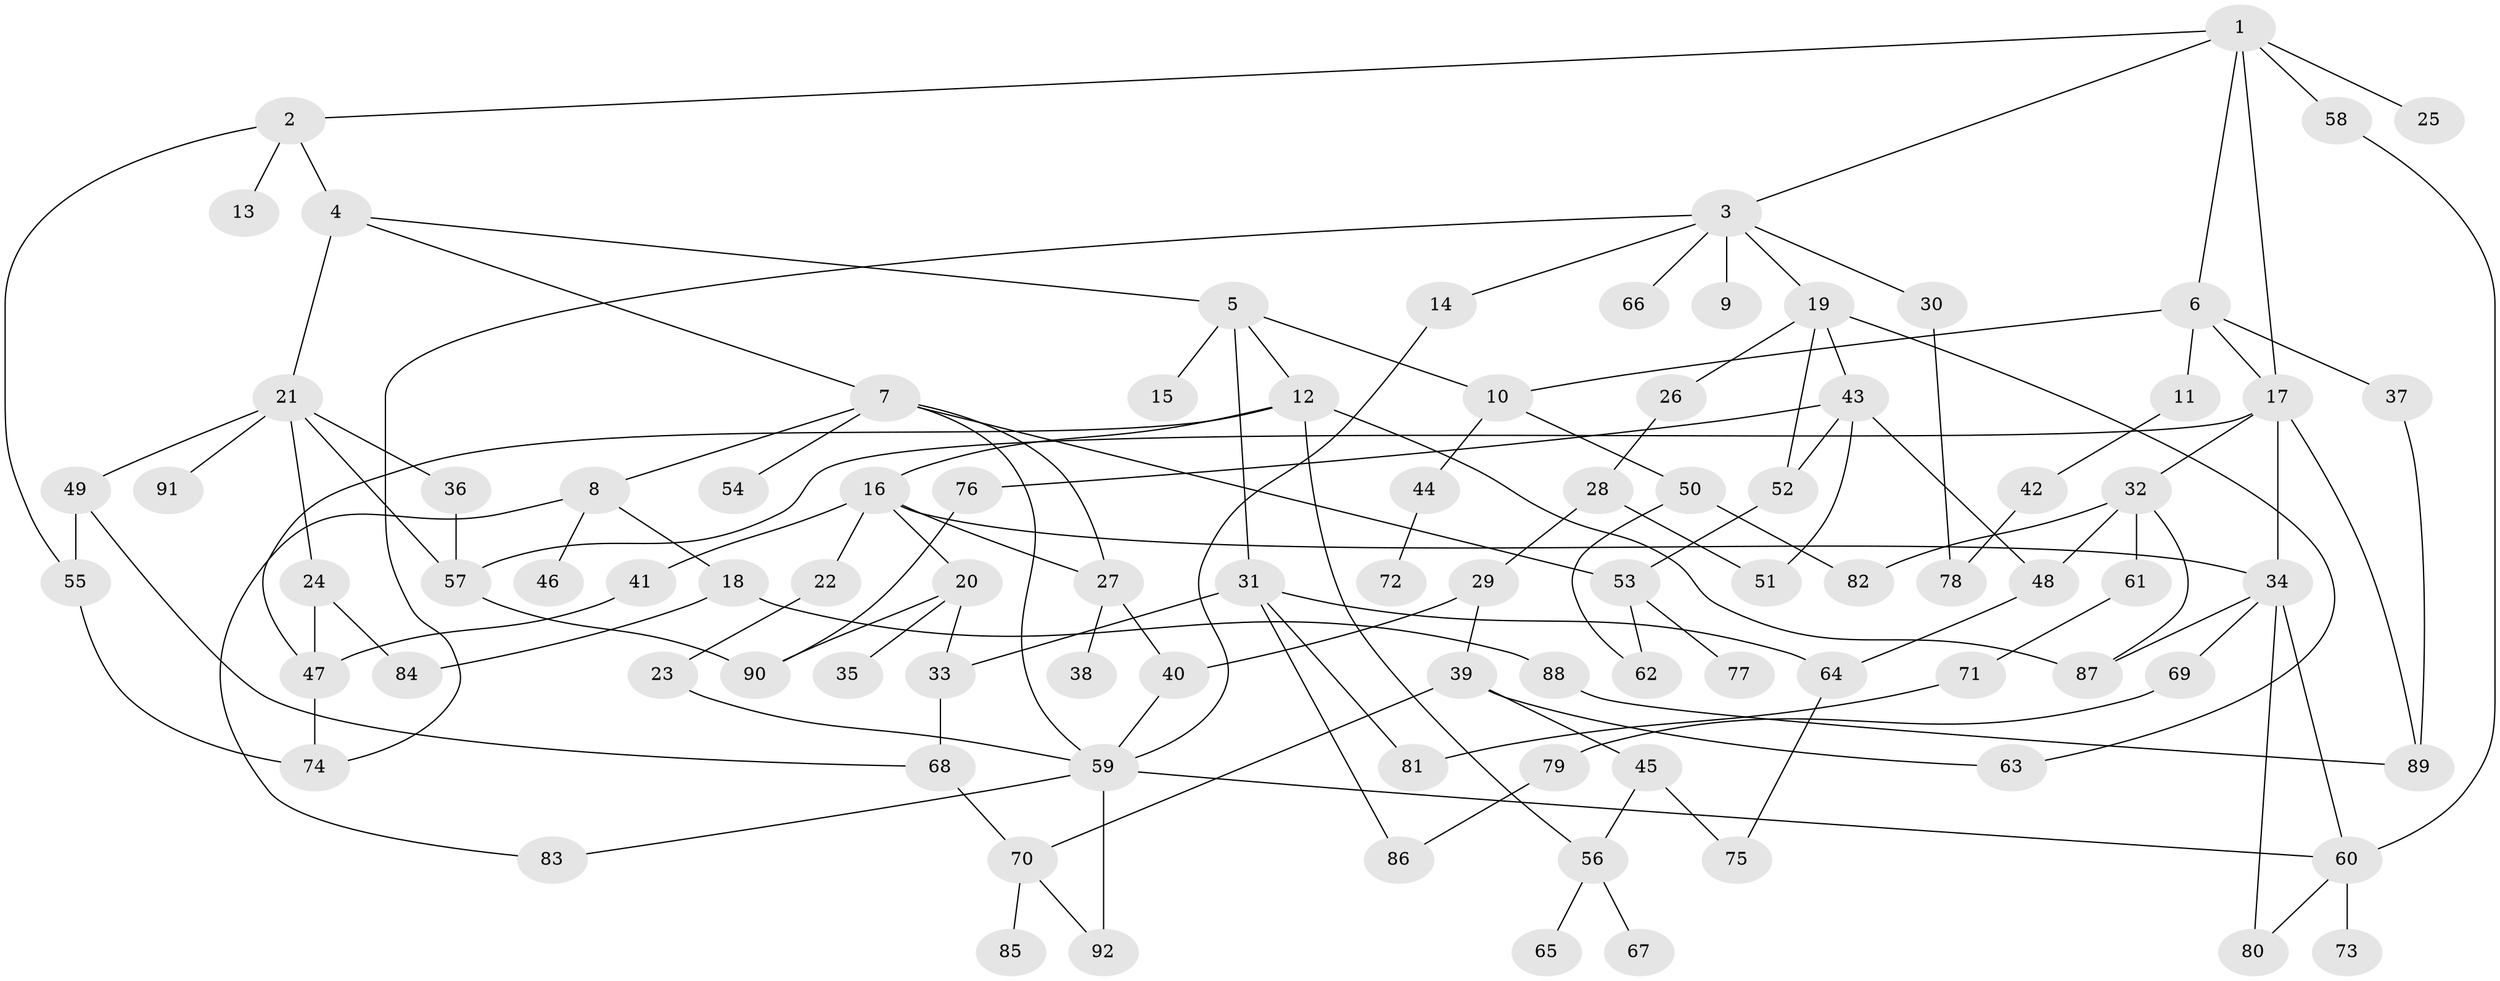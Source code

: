 // coarse degree distribution, {7: 0.07272727272727272, 4: 0.18181818181818182, 5: 0.10909090909090909, 9: 0.01818181818181818, 2: 0.23636363636363636, 1: 0.2, 6: 0.07272727272727272, 3: 0.10909090909090909}
// Generated by graph-tools (version 1.1) at 2025/17/03/04/25 18:17:10]
// undirected, 92 vertices, 134 edges
graph export_dot {
graph [start="1"]
  node [color=gray90,style=filled];
  1;
  2;
  3;
  4;
  5;
  6;
  7;
  8;
  9;
  10;
  11;
  12;
  13;
  14;
  15;
  16;
  17;
  18;
  19;
  20;
  21;
  22;
  23;
  24;
  25;
  26;
  27;
  28;
  29;
  30;
  31;
  32;
  33;
  34;
  35;
  36;
  37;
  38;
  39;
  40;
  41;
  42;
  43;
  44;
  45;
  46;
  47;
  48;
  49;
  50;
  51;
  52;
  53;
  54;
  55;
  56;
  57;
  58;
  59;
  60;
  61;
  62;
  63;
  64;
  65;
  66;
  67;
  68;
  69;
  70;
  71;
  72;
  73;
  74;
  75;
  76;
  77;
  78;
  79;
  80;
  81;
  82;
  83;
  84;
  85;
  86;
  87;
  88;
  89;
  90;
  91;
  92;
  1 -- 2;
  1 -- 3;
  1 -- 6;
  1 -- 17;
  1 -- 25;
  1 -- 58;
  2 -- 4;
  2 -- 13;
  2 -- 55;
  3 -- 9;
  3 -- 14;
  3 -- 19;
  3 -- 30;
  3 -- 66;
  3 -- 74;
  4 -- 5;
  4 -- 7;
  4 -- 21;
  5 -- 10;
  5 -- 12;
  5 -- 15;
  5 -- 31;
  6 -- 11;
  6 -- 37;
  6 -- 17;
  6 -- 10;
  7 -- 8;
  7 -- 27;
  7 -- 53;
  7 -- 54;
  7 -- 59;
  8 -- 18;
  8 -- 46;
  8 -- 83;
  10 -- 44;
  10 -- 50;
  11 -- 42;
  12 -- 16;
  12 -- 47;
  12 -- 56;
  12 -- 87;
  14 -- 59;
  16 -- 20;
  16 -- 22;
  16 -- 34;
  16 -- 41;
  16 -- 27;
  17 -- 32;
  17 -- 57;
  17 -- 89;
  17 -- 34;
  18 -- 84;
  18 -- 88;
  19 -- 26;
  19 -- 43;
  19 -- 52;
  19 -- 63;
  20 -- 33;
  20 -- 35;
  20 -- 90;
  21 -- 24;
  21 -- 36;
  21 -- 49;
  21 -- 91;
  21 -- 57;
  22 -- 23;
  23 -- 59;
  24 -- 47;
  24 -- 84;
  26 -- 28;
  27 -- 38;
  27 -- 40;
  28 -- 29;
  28 -- 51;
  29 -- 39;
  29 -- 40;
  30 -- 78;
  31 -- 81;
  31 -- 64;
  31 -- 33;
  31 -- 86;
  32 -- 48;
  32 -- 61;
  32 -- 82;
  32 -- 87;
  33 -- 68;
  34 -- 69;
  34 -- 80;
  34 -- 60;
  34 -- 87;
  36 -- 57;
  37 -- 89;
  39 -- 45;
  39 -- 63;
  39 -- 70;
  40 -- 59;
  41 -- 47;
  42 -- 78;
  43 -- 51;
  43 -- 76;
  43 -- 48;
  43 -- 52;
  44 -- 72;
  45 -- 56;
  45 -- 75;
  47 -- 74;
  48 -- 64;
  49 -- 55;
  49 -- 68;
  50 -- 82;
  50 -- 62;
  52 -- 53;
  53 -- 62;
  53 -- 77;
  55 -- 74;
  56 -- 65;
  56 -- 67;
  57 -- 90;
  58 -- 60;
  59 -- 60;
  59 -- 92;
  59 -- 83;
  60 -- 73;
  60 -- 80;
  61 -- 71;
  64 -- 75;
  68 -- 70;
  69 -- 79;
  70 -- 85;
  70 -- 92;
  71 -- 81;
  76 -- 90;
  79 -- 86;
  88 -- 89;
}
